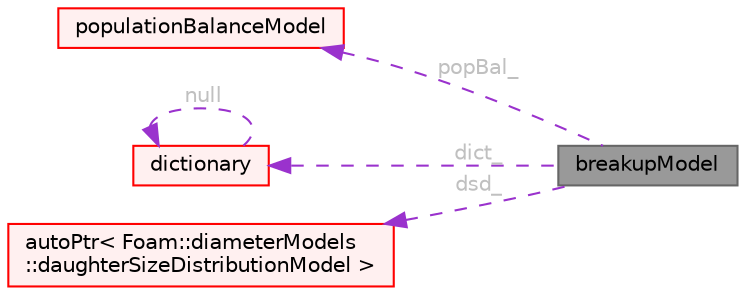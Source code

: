 digraph "breakupModel"
{
 // LATEX_PDF_SIZE
  bgcolor="transparent";
  edge [fontname=Helvetica,fontsize=10,labelfontname=Helvetica,labelfontsize=10];
  node [fontname=Helvetica,fontsize=10,shape=box,height=0.2,width=0.4];
  rankdir="LR";
  Node1 [id="Node000001",label="breakupModel",height=0.2,width=0.4,color="gray40", fillcolor="grey60", style="filled", fontcolor="black",tooltip="Base class for breakup models which give a total breakup rate and a separate daughter size distributi..."];
  Node2 -> Node1 [id="edge1_Node000001_Node000002",dir="back",color="darkorchid3",style="dashed",tooltip=" ",label=" popBal_",fontcolor="grey" ];
  Node2 [id="Node000002",label="populationBalanceModel",height=0.2,width=0.4,color="red", fillcolor="#FFF0F0", style="filled",URL="$classFoam_1_1diameterModels_1_1populationBalanceModel.html",tooltip="Class that solves the univariate population balance equation by means of a class method (also called ..."];
  Node8 -> Node1 [id="edge2_Node000001_Node000008",dir="back",color="darkorchid3",style="dashed",tooltip=" ",label=" dict_",fontcolor="grey" ];
  Node8 [id="Node000008",label="dictionary",height=0.2,width=0.4,color="red", fillcolor="#FFF0F0", style="filled",URL="$classFoam_1_1dictionary.html",tooltip="A list of keyword definitions, which are a keyword followed by a number of values (eg,..."];
  Node8 -> Node8 [id="edge3_Node000008_Node000008",dir="back",color="darkorchid3",style="dashed",tooltip=" ",label=" null",fontcolor="grey" ];
  Node14 -> Node1 [id="edge4_Node000001_Node000014",dir="back",color="darkorchid3",style="dashed",tooltip=" ",label=" dsd_",fontcolor="grey" ];
  Node14 [id="Node000014",label="autoPtr\< Foam::diameterModels\l::daughterSizeDistributionModel \>",height=0.2,width=0.4,color="red", fillcolor="#FFF0F0", style="filled",URL="$classFoam_1_1autoPtr.html",tooltip=" "];
}
